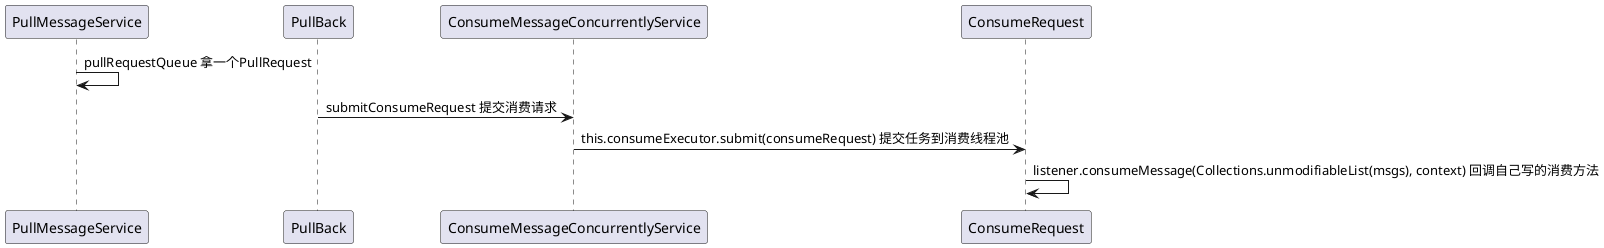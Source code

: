 @startuml
PullMessageService -> PullMessageService: pullRequestQueue 拿一个PullRequest
PullBack -> ConsumeMessageConcurrentlyService: submitConsumeRequest 提交消费请求
ConsumeMessageConcurrentlyService -> ConsumeRequest:this.consumeExecutor.submit(consumeRequest) 提交任务到消费线程池
ConsumeRequest -> ConsumeRequest: listener.consumeMessage(Collections.unmodifiableList(msgs), context) 回调自己写的消费方法

@enduml